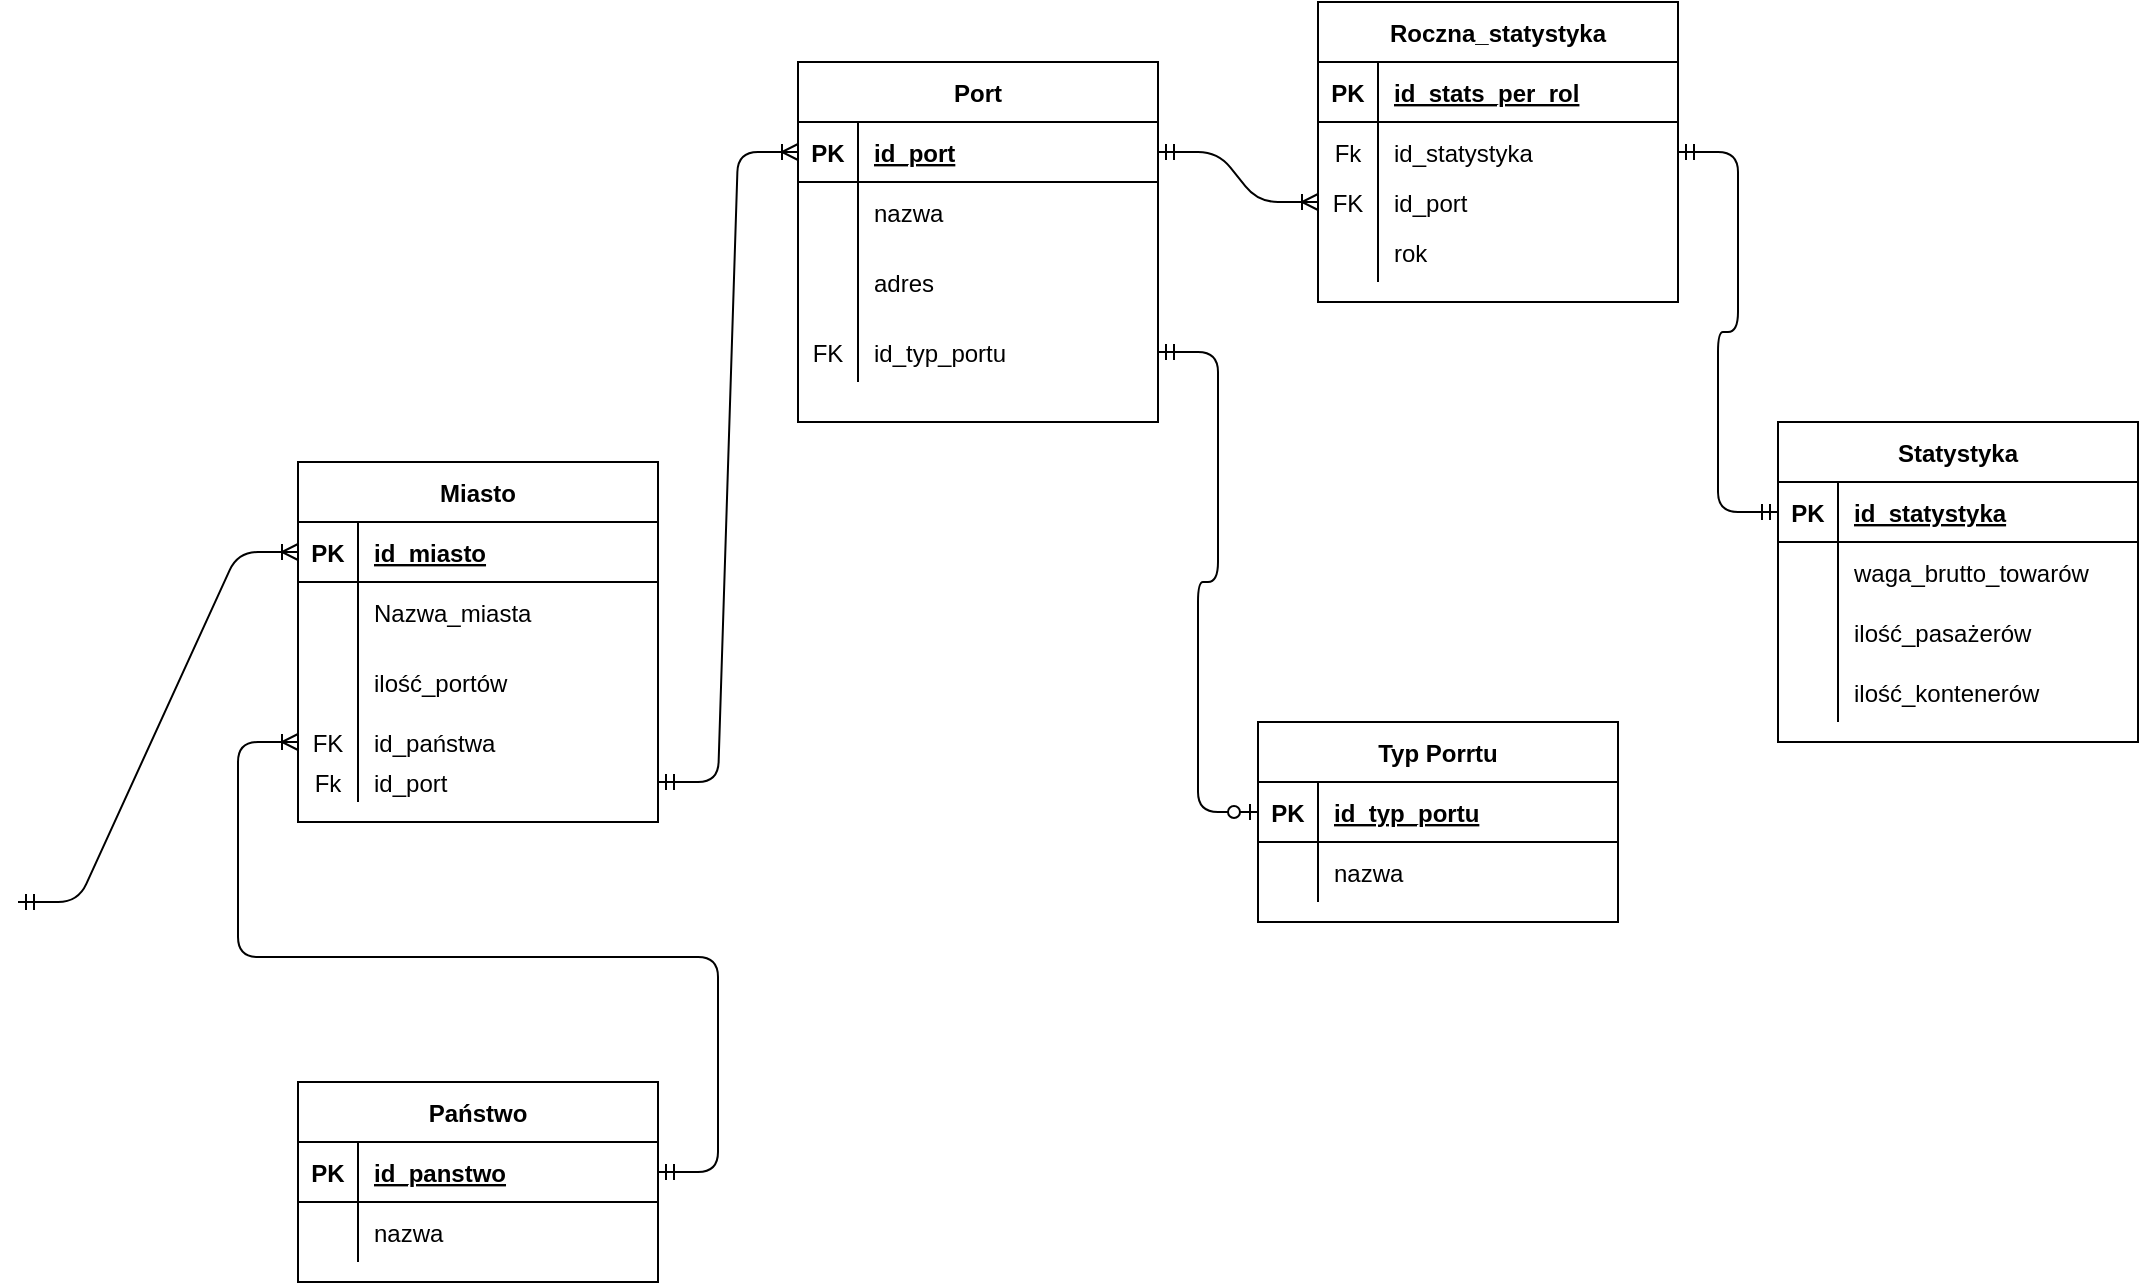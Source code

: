 <mxfile version="13.10.4" type="github">
  <diagram id="king28Wa4wDvFOfGBkRx" name="Page-1">
    <mxGraphModel dx="1673" dy="1019" grid="1" gridSize="10" guides="1" tooltips="1" connect="1" arrows="1" fold="1" page="1" pageScale="1" pageWidth="1169" pageHeight="827" math="0" shadow="0">
      <root>
        <mxCell id="0" />
        <mxCell id="1" parent="0" />
        <mxCell id="K1D0XlmbZgbigHDm2ijd-8" value="" style="fontSize=12;html=1;endArrow=ERoneToMany;startArrow=ERmandOne;entryX=0;entryY=0.5;entryDx=0;entryDy=0;exitX=1;exitY=0.5;exitDx=0;exitDy=0;edgeStyle=entityRelationEdgeStyle;" parent="1" source="XOcuQOFH5wMLyC1MqPu--37" target="XOcuQOFH5wMLyC1MqPu--15" edge="1">
          <mxGeometry width="100" height="100" relative="1" as="geometry">
            <mxPoint x="350" y="120" as="sourcePoint" />
            <mxPoint x="370" y="160" as="targetPoint" />
          </mxGeometry>
        </mxCell>
        <mxCell id="vb1wHJumCxCyKyXdI1n8-16" value="Miasto" style="shape=table;startSize=30;container=1;collapsible=1;childLayout=tableLayout;fixedRows=1;rowLines=0;fontStyle=1;align=center;resizeLast=1;" parent="1" vertex="1">
          <mxGeometry x="210" y="270" width="180" height="180" as="geometry" />
        </mxCell>
        <mxCell id="vb1wHJumCxCyKyXdI1n8-17" value="" style="shape=partialRectangle;collapsible=0;dropTarget=0;pointerEvents=0;fillColor=none;top=0;left=0;bottom=1;right=0;points=[[0,0.5],[1,0.5]];portConstraint=eastwest;" parent="vb1wHJumCxCyKyXdI1n8-16" vertex="1">
          <mxGeometry y="30" width="180" height="30" as="geometry" />
        </mxCell>
        <mxCell id="vb1wHJumCxCyKyXdI1n8-18" value="PK" style="shape=partialRectangle;connectable=0;fillColor=none;top=0;left=0;bottom=0;right=0;fontStyle=1;overflow=hidden;" parent="vb1wHJumCxCyKyXdI1n8-17" vertex="1">
          <mxGeometry width="30" height="30" as="geometry" />
        </mxCell>
        <mxCell id="vb1wHJumCxCyKyXdI1n8-19" value="id_miasto" style="shape=partialRectangle;connectable=0;fillColor=none;top=0;left=0;bottom=0;right=0;align=left;spacingLeft=6;fontStyle=5;overflow=hidden;" parent="vb1wHJumCxCyKyXdI1n8-17" vertex="1">
          <mxGeometry x="30" width="150" height="30" as="geometry" />
        </mxCell>
        <mxCell id="vb1wHJumCxCyKyXdI1n8-20" value="" style="shape=partialRectangle;collapsible=0;dropTarget=0;pointerEvents=0;fillColor=none;top=0;left=0;bottom=0;right=0;points=[[0,0.5],[1,0.5]];portConstraint=eastwest;" parent="vb1wHJumCxCyKyXdI1n8-16" vertex="1">
          <mxGeometry y="60" width="180" height="30" as="geometry" />
        </mxCell>
        <mxCell id="vb1wHJumCxCyKyXdI1n8-21" value="" style="shape=partialRectangle;connectable=0;fillColor=none;top=0;left=0;bottom=0;right=0;editable=1;overflow=hidden;" parent="vb1wHJumCxCyKyXdI1n8-20" vertex="1">
          <mxGeometry width="30" height="30" as="geometry" />
        </mxCell>
        <mxCell id="vb1wHJumCxCyKyXdI1n8-22" value="Nazwa_miasta" style="shape=partialRectangle;connectable=0;fillColor=none;top=0;left=0;bottom=0;right=0;align=left;spacingLeft=6;overflow=hidden;" parent="vb1wHJumCxCyKyXdI1n8-20" vertex="1">
          <mxGeometry x="30" width="150" height="30" as="geometry" />
        </mxCell>
        <mxCell id="vb1wHJumCxCyKyXdI1n8-23" value="" style="shape=partialRectangle;collapsible=0;dropTarget=0;pointerEvents=0;fillColor=none;top=0;left=0;bottom=0;right=0;points=[[0,0.5],[1,0.5]];portConstraint=eastwest;" parent="vb1wHJumCxCyKyXdI1n8-16" vertex="1">
          <mxGeometry y="90" width="180" height="40" as="geometry" />
        </mxCell>
        <mxCell id="vb1wHJumCxCyKyXdI1n8-24" value="" style="shape=partialRectangle;connectable=0;fillColor=none;top=0;left=0;bottom=0;right=0;editable=1;overflow=hidden;" parent="vb1wHJumCxCyKyXdI1n8-23" vertex="1">
          <mxGeometry width="30" height="40" as="geometry" />
        </mxCell>
        <mxCell id="vb1wHJumCxCyKyXdI1n8-25" value="ilość_portów" style="shape=partialRectangle;connectable=0;fillColor=none;top=0;left=0;bottom=0;right=0;align=left;spacingLeft=6;overflow=hidden;" parent="vb1wHJumCxCyKyXdI1n8-23" vertex="1">
          <mxGeometry x="30" width="150" height="40" as="geometry" />
        </mxCell>
        <mxCell id="vb1wHJumCxCyKyXdI1n8-26" value="" style="shape=partialRectangle;collapsible=0;dropTarget=0;pointerEvents=0;fillColor=none;top=0;left=0;bottom=0;right=0;points=[[0,0.5],[1,0.5]];portConstraint=eastwest;" parent="vb1wHJumCxCyKyXdI1n8-16" vertex="1">
          <mxGeometry y="130" width="180" height="20" as="geometry" />
        </mxCell>
        <mxCell id="vb1wHJumCxCyKyXdI1n8-27" value="FK" style="shape=partialRectangle;connectable=0;fillColor=none;top=0;left=0;bottom=0;right=0;editable=1;overflow=hidden;" parent="vb1wHJumCxCyKyXdI1n8-26" vertex="1">
          <mxGeometry width="30" height="20" as="geometry" />
        </mxCell>
        <mxCell id="vb1wHJumCxCyKyXdI1n8-28" value="id_państwa" style="shape=partialRectangle;connectable=0;fillColor=none;top=0;left=0;bottom=0;right=0;align=left;spacingLeft=6;overflow=hidden;" parent="vb1wHJumCxCyKyXdI1n8-26" vertex="1">
          <mxGeometry x="30" width="150" height="20" as="geometry" />
        </mxCell>
        <mxCell id="XOcuQOFH5wMLyC1MqPu--37" style="shape=partialRectangle;collapsible=0;dropTarget=0;pointerEvents=0;fillColor=none;top=0;left=0;bottom=0;right=0;points=[[0,0.5],[1,0.5]];portConstraint=eastwest;" vertex="1" parent="vb1wHJumCxCyKyXdI1n8-16">
          <mxGeometry y="150" width="180" height="20" as="geometry" />
        </mxCell>
        <mxCell id="XOcuQOFH5wMLyC1MqPu--38" value="Fk" style="shape=partialRectangle;connectable=0;fillColor=none;top=0;left=0;bottom=0;right=0;editable=1;overflow=hidden;" vertex="1" parent="XOcuQOFH5wMLyC1MqPu--37">
          <mxGeometry width="30" height="20" as="geometry" />
        </mxCell>
        <mxCell id="XOcuQOFH5wMLyC1MqPu--39" value="id_port" style="shape=partialRectangle;connectable=0;fillColor=none;top=0;left=0;bottom=0;right=0;align=left;spacingLeft=6;overflow=hidden;" vertex="1" parent="XOcuQOFH5wMLyC1MqPu--37">
          <mxGeometry x="30" width="150" height="20" as="geometry" />
        </mxCell>
        <mxCell id="XOcuQOFH5wMLyC1MqPu--1" value="Państwo" style="shape=table;startSize=30;container=1;collapsible=1;childLayout=tableLayout;fixedRows=1;rowLines=0;fontStyle=1;align=center;resizeLast=1;" vertex="1" parent="1">
          <mxGeometry x="210" y="580" width="180" height="100" as="geometry" />
        </mxCell>
        <mxCell id="XOcuQOFH5wMLyC1MqPu--2" value="" style="shape=partialRectangle;collapsible=0;dropTarget=0;pointerEvents=0;fillColor=none;top=0;left=0;bottom=1;right=0;points=[[0,0.5],[1,0.5]];portConstraint=eastwest;" vertex="1" parent="XOcuQOFH5wMLyC1MqPu--1">
          <mxGeometry y="30" width="180" height="30" as="geometry" />
        </mxCell>
        <mxCell id="XOcuQOFH5wMLyC1MqPu--3" value="PK" style="shape=partialRectangle;connectable=0;fillColor=none;top=0;left=0;bottom=0;right=0;fontStyle=1;overflow=hidden;" vertex="1" parent="XOcuQOFH5wMLyC1MqPu--2">
          <mxGeometry width="30" height="30" as="geometry" />
        </mxCell>
        <mxCell id="XOcuQOFH5wMLyC1MqPu--4" value="id_panstwo" style="shape=partialRectangle;connectable=0;fillColor=none;top=0;left=0;bottom=0;right=0;align=left;spacingLeft=6;fontStyle=5;overflow=hidden;" vertex="1" parent="XOcuQOFH5wMLyC1MqPu--2">
          <mxGeometry x="30" width="150" height="30" as="geometry" />
        </mxCell>
        <mxCell id="XOcuQOFH5wMLyC1MqPu--5" value="" style="shape=partialRectangle;collapsible=0;dropTarget=0;pointerEvents=0;fillColor=none;top=0;left=0;bottom=0;right=0;points=[[0,0.5],[1,0.5]];portConstraint=eastwest;" vertex="1" parent="XOcuQOFH5wMLyC1MqPu--1">
          <mxGeometry y="60" width="180" height="30" as="geometry" />
        </mxCell>
        <mxCell id="XOcuQOFH5wMLyC1MqPu--6" value="" style="shape=partialRectangle;connectable=0;fillColor=none;top=0;left=0;bottom=0;right=0;editable=1;overflow=hidden;" vertex="1" parent="XOcuQOFH5wMLyC1MqPu--5">
          <mxGeometry width="30" height="30" as="geometry" />
        </mxCell>
        <mxCell id="XOcuQOFH5wMLyC1MqPu--7" value="nazwa" style="shape=partialRectangle;connectable=0;fillColor=none;top=0;left=0;bottom=0;right=0;align=left;spacingLeft=6;overflow=hidden;" vertex="1" parent="XOcuQOFH5wMLyC1MqPu--5">
          <mxGeometry x="30" width="150" height="30" as="geometry" />
        </mxCell>
        <mxCell id="XOcuQOFH5wMLyC1MqPu--14" value="Port" style="shape=table;startSize=30;container=1;collapsible=1;childLayout=tableLayout;fixedRows=1;rowLines=0;fontStyle=1;align=center;resizeLast=1;" vertex="1" parent="1">
          <mxGeometry x="460" y="70" width="180" height="180" as="geometry" />
        </mxCell>
        <mxCell id="XOcuQOFH5wMLyC1MqPu--15" value="" style="shape=partialRectangle;collapsible=0;dropTarget=0;pointerEvents=0;fillColor=none;top=0;left=0;bottom=1;right=0;points=[[0,0.5],[1,0.5]];portConstraint=eastwest;" vertex="1" parent="XOcuQOFH5wMLyC1MqPu--14">
          <mxGeometry y="30" width="180" height="30" as="geometry" />
        </mxCell>
        <mxCell id="XOcuQOFH5wMLyC1MqPu--16" value="PK" style="shape=partialRectangle;connectable=0;fillColor=none;top=0;left=0;bottom=0;right=0;fontStyle=1;overflow=hidden;" vertex="1" parent="XOcuQOFH5wMLyC1MqPu--15">
          <mxGeometry width="30" height="30" as="geometry" />
        </mxCell>
        <mxCell id="XOcuQOFH5wMLyC1MqPu--17" value="id_port" style="shape=partialRectangle;connectable=0;fillColor=none;top=0;left=0;bottom=0;right=0;align=left;spacingLeft=6;fontStyle=5;overflow=hidden;" vertex="1" parent="XOcuQOFH5wMLyC1MqPu--15">
          <mxGeometry x="30" width="150" height="30" as="geometry" />
        </mxCell>
        <mxCell id="XOcuQOFH5wMLyC1MqPu--18" value="" style="shape=partialRectangle;collapsible=0;dropTarget=0;pointerEvents=0;fillColor=none;top=0;left=0;bottom=0;right=0;points=[[0,0.5],[1,0.5]];portConstraint=eastwest;" vertex="1" parent="XOcuQOFH5wMLyC1MqPu--14">
          <mxGeometry y="60" width="180" height="30" as="geometry" />
        </mxCell>
        <mxCell id="XOcuQOFH5wMLyC1MqPu--19" value="" style="shape=partialRectangle;connectable=0;fillColor=none;top=0;left=0;bottom=0;right=0;editable=1;overflow=hidden;" vertex="1" parent="XOcuQOFH5wMLyC1MqPu--18">
          <mxGeometry width="30" height="30" as="geometry" />
        </mxCell>
        <mxCell id="XOcuQOFH5wMLyC1MqPu--20" value="nazwa" style="shape=partialRectangle;connectable=0;fillColor=none;top=0;left=0;bottom=0;right=0;align=left;spacingLeft=6;overflow=hidden;" vertex="1" parent="XOcuQOFH5wMLyC1MqPu--18">
          <mxGeometry x="30" width="150" height="30" as="geometry" />
        </mxCell>
        <mxCell id="XOcuQOFH5wMLyC1MqPu--21" value="" style="shape=partialRectangle;collapsible=0;dropTarget=0;pointerEvents=0;fillColor=none;top=0;left=0;bottom=0;right=0;points=[[0,0.5],[1,0.5]];portConstraint=eastwest;" vertex="1" parent="XOcuQOFH5wMLyC1MqPu--14">
          <mxGeometry y="90" width="180" height="40" as="geometry" />
        </mxCell>
        <mxCell id="XOcuQOFH5wMLyC1MqPu--22" value="" style="shape=partialRectangle;connectable=0;fillColor=none;top=0;left=0;bottom=0;right=0;editable=1;overflow=hidden;" vertex="1" parent="XOcuQOFH5wMLyC1MqPu--21">
          <mxGeometry width="30" height="40" as="geometry" />
        </mxCell>
        <mxCell id="XOcuQOFH5wMLyC1MqPu--23" value="adres" style="shape=partialRectangle;connectable=0;fillColor=none;top=0;left=0;bottom=0;right=0;align=left;spacingLeft=6;overflow=hidden;" vertex="1" parent="XOcuQOFH5wMLyC1MqPu--21">
          <mxGeometry x="30" width="150" height="40" as="geometry" />
        </mxCell>
        <mxCell id="XOcuQOFH5wMLyC1MqPu--24" value="" style="shape=partialRectangle;collapsible=0;dropTarget=0;pointerEvents=0;fillColor=none;top=0;left=0;bottom=0;right=0;points=[[0,0.5],[1,0.5]];portConstraint=eastwest;" vertex="1" parent="XOcuQOFH5wMLyC1MqPu--14">
          <mxGeometry y="130" width="180" height="30" as="geometry" />
        </mxCell>
        <mxCell id="XOcuQOFH5wMLyC1MqPu--25" value="FK" style="shape=partialRectangle;connectable=0;fillColor=none;top=0;left=0;bottom=0;right=0;editable=1;overflow=hidden;" vertex="1" parent="XOcuQOFH5wMLyC1MqPu--24">
          <mxGeometry width="30" height="30" as="geometry" />
        </mxCell>
        <mxCell id="XOcuQOFH5wMLyC1MqPu--26" value="id_typ_portu" style="shape=partialRectangle;connectable=0;fillColor=none;top=0;left=0;bottom=0;right=0;align=left;spacingLeft=6;overflow=hidden;" vertex="1" parent="XOcuQOFH5wMLyC1MqPu--24">
          <mxGeometry x="30" width="150" height="30" as="geometry" />
        </mxCell>
        <mxCell id="XOcuQOFH5wMLyC1MqPu--40" value="Roczna_statystyka" style="shape=table;startSize=30;container=1;collapsible=1;childLayout=tableLayout;fixedRows=1;rowLines=0;fontStyle=1;align=center;resizeLast=1;" vertex="1" parent="1">
          <mxGeometry x="720" y="40" width="180" height="150" as="geometry" />
        </mxCell>
        <mxCell id="XOcuQOFH5wMLyC1MqPu--41" value="" style="shape=partialRectangle;collapsible=0;dropTarget=0;pointerEvents=0;fillColor=none;top=0;left=0;bottom=1;right=0;points=[[0,0.5],[1,0.5]];portConstraint=eastwest;" vertex="1" parent="XOcuQOFH5wMLyC1MqPu--40">
          <mxGeometry y="30" width="180" height="30" as="geometry" />
        </mxCell>
        <mxCell id="XOcuQOFH5wMLyC1MqPu--42" value="PK" style="shape=partialRectangle;connectable=0;fillColor=none;top=0;left=0;bottom=0;right=0;fontStyle=1;overflow=hidden;" vertex="1" parent="XOcuQOFH5wMLyC1MqPu--41">
          <mxGeometry width="30" height="30" as="geometry" />
        </mxCell>
        <mxCell id="XOcuQOFH5wMLyC1MqPu--43" value="id_stats_per_rol" style="shape=partialRectangle;connectable=0;fillColor=none;top=0;left=0;bottom=0;right=0;align=left;spacingLeft=6;fontStyle=5;overflow=hidden;" vertex="1" parent="XOcuQOFH5wMLyC1MqPu--41">
          <mxGeometry x="30" width="150" height="30" as="geometry" />
        </mxCell>
        <mxCell id="XOcuQOFH5wMLyC1MqPu--44" value="" style="shape=partialRectangle;collapsible=0;dropTarget=0;pointerEvents=0;fillColor=none;top=0;left=0;bottom=0;right=0;points=[[0,0.5],[1,0.5]];portConstraint=eastwest;" vertex="1" parent="XOcuQOFH5wMLyC1MqPu--40">
          <mxGeometry y="60" width="180" height="30" as="geometry" />
        </mxCell>
        <mxCell id="XOcuQOFH5wMLyC1MqPu--45" value="Fk" style="shape=partialRectangle;connectable=0;fillColor=none;top=0;left=0;bottom=0;right=0;editable=1;overflow=hidden;" vertex="1" parent="XOcuQOFH5wMLyC1MqPu--44">
          <mxGeometry width="30" height="30" as="geometry" />
        </mxCell>
        <mxCell id="XOcuQOFH5wMLyC1MqPu--46" value="id_statystyka" style="shape=partialRectangle;connectable=0;fillColor=none;top=0;left=0;bottom=0;right=0;align=left;spacingLeft=6;overflow=hidden;" vertex="1" parent="XOcuQOFH5wMLyC1MqPu--44">
          <mxGeometry x="30" width="150" height="30" as="geometry" />
        </mxCell>
        <mxCell id="XOcuQOFH5wMLyC1MqPu--47" value="" style="shape=partialRectangle;collapsible=0;dropTarget=0;pointerEvents=0;fillColor=none;top=0;left=0;bottom=0;right=0;points=[[0,0.5],[1,0.5]];portConstraint=eastwest;" vertex="1" parent="XOcuQOFH5wMLyC1MqPu--40">
          <mxGeometry y="90" width="180" height="20" as="geometry" />
        </mxCell>
        <mxCell id="XOcuQOFH5wMLyC1MqPu--48" value="FK" style="shape=partialRectangle;connectable=0;fillColor=none;top=0;left=0;bottom=0;right=0;editable=1;overflow=hidden;" vertex="1" parent="XOcuQOFH5wMLyC1MqPu--47">
          <mxGeometry width="30" height="20" as="geometry" />
        </mxCell>
        <mxCell id="XOcuQOFH5wMLyC1MqPu--49" value="id_port" style="shape=partialRectangle;connectable=0;fillColor=none;top=0;left=0;bottom=0;right=0;align=left;spacingLeft=6;overflow=hidden;" vertex="1" parent="XOcuQOFH5wMLyC1MqPu--47">
          <mxGeometry x="30" width="150" height="20" as="geometry" />
        </mxCell>
        <mxCell id="XOcuQOFH5wMLyC1MqPu--50" value="" style="shape=partialRectangle;collapsible=0;dropTarget=0;pointerEvents=0;fillColor=none;top=0;left=0;bottom=0;right=0;points=[[0,0.5],[1,0.5]];portConstraint=eastwest;" vertex="1" parent="XOcuQOFH5wMLyC1MqPu--40">
          <mxGeometry y="110" width="180" height="30" as="geometry" />
        </mxCell>
        <mxCell id="XOcuQOFH5wMLyC1MqPu--51" value="" style="shape=partialRectangle;connectable=0;fillColor=none;top=0;left=0;bottom=0;right=0;editable=1;overflow=hidden;" vertex="1" parent="XOcuQOFH5wMLyC1MqPu--50">
          <mxGeometry width="30" height="30" as="geometry" />
        </mxCell>
        <mxCell id="XOcuQOFH5wMLyC1MqPu--52" value="rok" style="shape=partialRectangle;connectable=0;fillColor=none;top=0;left=0;bottom=0;right=0;align=left;spacingLeft=6;overflow=hidden;" vertex="1" parent="XOcuQOFH5wMLyC1MqPu--50">
          <mxGeometry x="30" width="150" height="30" as="geometry" />
        </mxCell>
        <mxCell id="XOcuQOFH5wMLyC1MqPu--54" value="" style="edgeStyle=entityRelationEdgeStyle;fontSize=12;html=1;endArrow=ERoneToMany;startArrow=ERmandOne;exitX=1;exitY=0.5;exitDx=0;exitDy=0;entryX=0;entryY=0.25;entryDx=0;entryDy=0;" edge="1" parent="1" source="XOcuQOFH5wMLyC1MqPu--33" target="vb1wHJumCxCyKyXdI1n8-16">
          <mxGeometry width="100" height="100" relative="1" as="geometry">
            <mxPoint x="70" y="490" as="sourcePoint" />
            <mxPoint x="170" y="470" as="targetPoint" />
          </mxGeometry>
        </mxCell>
        <mxCell id="XOcuQOFH5wMLyC1MqPu--55" value="" style="edgeStyle=entityRelationEdgeStyle;fontSize=12;html=1;endArrow=ERoneToMany;startArrow=ERmandOne;jumpStyle=gap;exitX=1;exitY=0.5;exitDx=0;exitDy=0;" edge="1" parent="1" source="XOcuQOFH5wMLyC1MqPu--2">
          <mxGeometry width="100" height="100" relative="1" as="geometry">
            <mxPoint x="100" y="620" as="sourcePoint" />
            <mxPoint x="210" y="410" as="targetPoint" />
          </mxGeometry>
        </mxCell>
        <mxCell id="XOcuQOFH5wMLyC1MqPu--56" value="" style="edgeStyle=entityRelationEdgeStyle;fontSize=12;html=1;endArrow=ERoneToMany;startArrow=ERmandOne;exitX=1;exitY=0.5;exitDx=0;exitDy=0;" edge="1" parent="1" source="XOcuQOFH5wMLyC1MqPu--15" target="XOcuQOFH5wMLyC1MqPu--47">
          <mxGeometry width="100" height="100" relative="1" as="geometry">
            <mxPoint x="430" y="450" as="sourcePoint" />
            <mxPoint x="680" y="500" as="targetPoint" />
          </mxGeometry>
        </mxCell>
        <mxCell id="XOcuQOFH5wMLyC1MqPu--57" value="Statystyka" style="shape=table;startSize=30;container=1;collapsible=1;childLayout=tableLayout;fixedRows=1;rowLines=0;fontStyle=1;align=center;resizeLast=1;" vertex="1" parent="1">
          <mxGeometry x="950" y="250" width="180" height="160" as="geometry" />
        </mxCell>
        <mxCell id="XOcuQOFH5wMLyC1MqPu--58" value="" style="shape=partialRectangle;collapsible=0;dropTarget=0;pointerEvents=0;fillColor=none;top=0;left=0;bottom=1;right=0;points=[[0,0.5],[1,0.5]];portConstraint=eastwest;" vertex="1" parent="XOcuQOFH5wMLyC1MqPu--57">
          <mxGeometry y="30" width="180" height="30" as="geometry" />
        </mxCell>
        <mxCell id="XOcuQOFH5wMLyC1MqPu--59" value="PK" style="shape=partialRectangle;connectable=0;fillColor=none;top=0;left=0;bottom=0;right=0;fontStyle=1;overflow=hidden;" vertex="1" parent="XOcuQOFH5wMLyC1MqPu--58">
          <mxGeometry width="30" height="30" as="geometry" />
        </mxCell>
        <mxCell id="XOcuQOFH5wMLyC1MqPu--60" value="id_statystyka" style="shape=partialRectangle;connectable=0;fillColor=none;top=0;left=0;bottom=0;right=0;align=left;spacingLeft=6;fontStyle=5;overflow=hidden;" vertex="1" parent="XOcuQOFH5wMLyC1MqPu--58">
          <mxGeometry x="30" width="150" height="30" as="geometry" />
        </mxCell>
        <mxCell id="XOcuQOFH5wMLyC1MqPu--61" value="" style="shape=partialRectangle;collapsible=0;dropTarget=0;pointerEvents=0;fillColor=none;top=0;left=0;bottom=0;right=0;points=[[0,0.5],[1,0.5]];portConstraint=eastwest;" vertex="1" parent="XOcuQOFH5wMLyC1MqPu--57">
          <mxGeometry y="60" width="180" height="30" as="geometry" />
        </mxCell>
        <mxCell id="XOcuQOFH5wMLyC1MqPu--62" value="" style="shape=partialRectangle;connectable=0;fillColor=none;top=0;left=0;bottom=0;right=0;editable=1;overflow=hidden;" vertex="1" parent="XOcuQOFH5wMLyC1MqPu--61">
          <mxGeometry width="30" height="30" as="geometry" />
        </mxCell>
        <mxCell id="XOcuQOFH5wMLyC1MqPu--63" value="waga_brutto_towarów" style="shape=partialRectangle;connectable=0;fillColor=none;top=0;left=0;bottom=0;right=0;align=left;spacingLeft=6;overflow=hidden;" vertex="1" parent="XOcuQOFH5wMLyC1MqPu--61">
          <mxGeometry x="30" width="150" height="30" as="geometry" />
        </mxCell>
        <mxCell id="XOcuQOFH5wMLyC1MqPu--64" value="" style="shape=partialRectangle;collapsible=0;dropTarget=0;pointerEvents=0;fillColor=none;top=0;left=0;bottom=0;right=0;points=[[0,0.5],[1,0.5]];portConstraint=eastwest;" vertex="1" parent="XOcuQOFH5wMLyC1MqPu--57">
          <mxGeometry y="90" width="180" height="30" as="geometry" />
        </mxCell>
        <mxCell id="XOcuQOFH5wMLyC1MqPu--65" value="" style="shape=partialRectangle;connectable=0;fillColor=none;top=0;left=0;bottom=0;right=0;editable=1;overflow=hidden;" vertex="1" parent="XOcuQOFH5wMLyC1MqPu--64">
          <mxGeometry width="30" height="30" as="geometry" />
        </mxCell>
        <mxCell id="XOcuQOFH5wMLyC1MqPu--66" value="ilość_pasażerów" style="shape=partialRectangle;connectable=0;fillColor=none;top=0;left=0;bottom=0;right=0;align=left;spacingLeft=6;overflow=hidden;" vertex="1" parent="XOcuQOFH5wMLyC1MqPu--64">
          <mxGeometry x="30" width="150" height="30" as="geometry" />
        </mxCell>
        <mxCell id="XOcuQOFH5wMLyC1MqPu--67" value="" style="shape=partialRectangle;collapsible=0;dropTarget=0;pointerEvents=0;fillColor=none;top=0;left=0;bottom=0;right=0;points=[[0,0.5],[1,0.5]];portConstraint=eastwest;" vertex="1" parent="XOcuQOFH5wMLyC1MqPu--57">
          <mxGeometry y="120" width="180" height="30" as="geometry" />
        </mxCell>
        <mxCell id="XOcuQOFH5wMLyC1MqPu--68" value="" style="shape=partialRectangle;connectable=0;fillColor=none;top=0;left=0;bottom=0;right=0;editable=1;overflow=hidden;" vertex="1" parent="XOcuQOFH5wMLyC1MqPu--67">
          <mxGeometry width="30" height="30" as="geometry" />
        </mxCell>
        <mxCell id="XOcuQOFH5wMLyC1MqPu--69" value="ilość_kontenerów" style="shape=partialRectangle;connectable=0;fillColor=none;top=0;left=0;bottom=0;right=0;align=left;spacingLeft=6;overflow=hidden;" vertex="1" parent="XOcuQOFH5wMLyC1MqPu--67">
          <mxGeometry x="30" width="150" height="30" as="geometry" />
        </mxCell>
        <mxCell id="XOcuQOFH5wMLyC1MqPu--70" value="" style="edgeStyle=entityRelationEdgeStyle;fontSize=12;html=1;endArrow=ERmandOne;startArrow=ERmandOne;exitX=1;exitY=0.5;exitDx=0;exitDy=0;entryX=0;entryY=0.5;entryDx=0;entryDy=0;" edge="1" parent="1" source="XOcuQOFH5wMLyC1MqPu--44" target="XOcuQOFH5wMLyC1MqPu--58">
          <mxGeometry width="100" height="100" relative="1" as="geometry">
            <mxPoint x="880" y="430" as="sourcePoint" />
            <mxPoint x="980" y="330" as="targetPoint" />
          </mxGeometry>
        </mxCell>
        <mxCell id="XOcuQOFH5wMLyC1MqPu--71" value="Typ Porrtu" style="shape=table;startSize=30;container=1;collapsible=1;childLayout=tableLayout;fixedRows=1;rowLines=0;fontStyle=1;align=center;resizeLast=1;" vertex="1" parent="1">
          <mxGeometry x="690" y="400" width="180" height="100" as="geometry" />
        </mxCell>
        <mxCell id="XOcuQOFH5wMLyC1MqPu--72" value="" style="shape=partialRectangle;collapsible=0;dropTarget=0;pointerEvents=0;fillColor=none;top=0;left=0;bottom=1;right=0;points=[[0,0.5],[1,0.5]];portConstraint=eastwest;" vertex="1" parent="XOcuQOFH5wMLyC1MqPu--71">
          <mxGeometry y="30" width="180" height="30" as="geometry" />
        </mxCell>
        <mxCell id="XOcuQOFH5wMLyC1MqPu--73" value="PK" style="shape=partialRectangle;connectable=0;fillColor=none;top=0;left=0;bottom=0;right=0;fontStyle=1;overflow=hidden;" vertex="1" parent="XOcuQOFH5wMLyC1MqPu--72">
          <mxGeometry width="30" height="30" as="geometry" />
        </mxCell>
        <mxCell id="XOcuQOFH5wMLyC1MqPu--74" value="id_typ_portu" style="shape=partialRectangle;connectable=0;fillColor=none;top=0;left=0;bottom=0;right=0;align=left;spacingLeft=6;fontStyle=5;overflow=hidden;" vertex="1" parent="XOcuQOFH5wMLyC1MqPu--72">
          <mxGeometry x="30" width="150" height="30" as="geometry" />
        </mxCell>
        <mxCell id="XOcuQOFH5wMLyC1MqPu--75" value="" style="shape=partialRectangle;collapsible=0;dropTarget=0;pointerEvents=0;fillColor=none;top=0;left=0;bottom=0;right=0;points=[[0,0.5],[1,0.5]];portConstraint=eastwest;" vertex="1" parent="XOcuQOFH5wMLyC1MqPu--71">
          <mxGeometry y="60" width="180" height="30" as="geometry" />
        </mxCell>
        <mxCell id="XOcuQOFH5wMLyC1MqPu--76" value="" style="shape=partialRectangle;connectable=0;fillColor=none;top=0;left=0;bottom=0;right=0;editable=1;overflow=hidden;" vertex="1" parent="XOcuQOFH5wMLyC1MqPu--75">
          <mxGeometry width="30" height="30" as="geometry" />
        </mxCell>
        <mxCell id="XOcuQOFH5wMLyC1MqPu--77" value="nazwa" style="shape=partialRectangle;connectable=0;fillColor=none;top=0;left=0;bottom=0;right=0;align=left;spacingLeft=6;overflow=hidden;" vertex="1" parent="XOcuQOFH5wMLyC1MqPu--75">
          <mxGeometry x="30" width="150" height="30" as="geometry" />
        </mxCell>
        <mxCell id="XOcuQOFH5wMLyC1MqPu--84" value="" style="edgeStyle=entityRelationEdgeStyle;fontSize=12;html=1;endArrow=ERzeroToOne;startArrow=ERmandOne;exitX=1;exitY=0.5;exitDx=0;exitDy=0;entryX=0;entryY=0.5;entryDx=0;entryDy=0;" edge="1" parent="1" source="XOcuQOFH5wMLyC1MqPu--24" target="XOcuQOFH5wMLyC1MqPu--72">
          <mxGeometry width="100" height="100" relative="1" as="geometry">
            <mxPoint x="560" y="410" as="sourcePoint" />
            <mxPoint x="660" y="310" as="targetPoint" />
          </mxGeometry>
        </mxCell>
      </root>
    </mxGraphModel>
  </diagram>
</mxfile>
